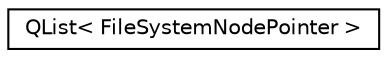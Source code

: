 digraph "类继承关系图"
{
  edge [fontname="Helvetica",fontsize="10",labelfontname="Helvetica",labelfontsize="10"];
  node [fontname="Helvetica",fontsize="10",shape=record];
  rankdir="LR";
  Node0 [label="QList\< FileSystemNodePointer \>",height=0.2,width=0.4,color="black", fillcolor="white", style="filled",URL="$class_q_list.html"];
}

